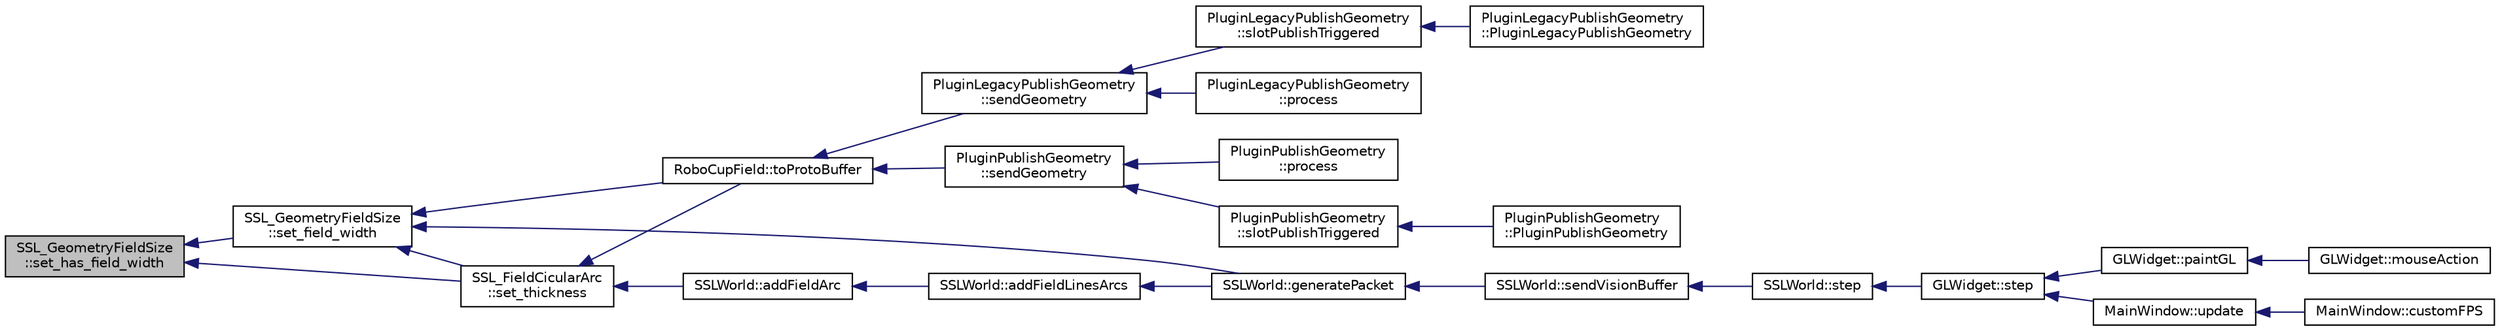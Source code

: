 digraph "SSL_GeometryFieldSize::set_has_field_width"
{
 // INTERACTIVE_SVG=YES
  edge [fontname="Helvetica",fontsize="10",labelfontname="Helvetica",labelfontsize="10"];
  node [fontname="Helvetica",fontsize="10",shape=record];
  rankdir="LR";
  Node1 [label="SSL_GeometryFieldSize\l::set_has_field_width",height=0.2,width=0.4,color="black", fillcolor="grey75", style="filled", fontcolor="black"];
  Node1 -> Node2 [dir="back",color="midnightblue",fontsize="10",style="solid",fontname="Helvetica"];
  Node2 [label="SSL_GeometryFieldSize\l::set_field_width",height=0.2,width=0.4,color="black", fillcolor="white", style="filled",URL="$d2/d30/class_s_s_l___geometry_field_size.html#a1ea3e6b3967ff6a2c363831e77ae8573"];
  Node2 -> Node3 [dir="back",color="midnightblue",fontsize="10",style="solid",fontname="Helvetica"];
  Node3 [label="SSLWorld::generatePacket",height=0.2,width=0.4,color="black", fillcolor="white", style="filled",URL="$d9/d7f/class_s_s_l_world.html#a7c2c8355c0fcb5a54a8829629145377e"];
  Node3 -> Node4 [dir="back",color="midnightblue",fontsize="10",style="solid",fontname="Helvetica"];
  Node4 [label="SSLWorld::sendVisionBuffer",height=0.2,width=0.4,color="black", fillcolor="white", style="filled",URL="$d9/d7f/class_s_s_l_world.html#ac33c379ea009095ee408f55a8e0693f5"];
  Node4 -> Node5 [dir="back",color="midnightblue",fontsize="10",style="solid",fontname="Helvetica"];
  Node5 [label="SSLWorld::step",height=0.2,width=0.4,color="black", fillcolor="white", style="filled",URL="$d9/d7f/class_s_s_l_world.html#a19a89ea3cdc5eeb4176ee4f44c3d1328"];
  Node5 -> Node6 [dir="back",color="midnightblue",fontsize="10",style="solid",fontname="Helvetica"];
  Node6 [label="GLWidget::step",height=0.2,width=0.4,color="black", fillcolor="white", style="filled",URL="$da/d10/class_g_l_widget.html#a655d413639cb45a511baec4d3d4b723c"];
  Node6 -> Node7 [dir="back",color="midnightblue",fontsize="10",style="solid",fontname="Helvetica"];
  Node7 [label="GLWidget::paintGL",height=0.2,width=0.4,color="black", fillcolor="white", style="filled",URL="$da/d10/class_g_l_widget.html#a640b5570cb2b37724fd5b58a77339c5e"];
  Node7 -> Node8 [dir="back",color="midnightblue",fontsize="10",style="solid",fontname="Helvetica"];
  Node8 [label="GLWidget::mouseAction",height=0.2,width=0.4,color="black", fillcolor="white", style="filled",URL="$da/d10/class_g_l_widget.html#ac38cb02e557b2f553c83bb49f26eb50d"];
  Node6 -> Node9 [dir="back",color="midnightblue",fontsize="10",style="solid",fontname="Helvetica"];
  Node9 [label="MainWindow::update",height=0.2,width=0.4,color="black", fillcolor="white", style="filled",URL="$d9/dc6/class_main_window.html#a128f71880d4b9683149023fc46fcc9f8"];
  Node9 -> Node10 [dir="back",color="midnightblue",fontsize="10",style="solid",fontname="Helvetica"];
  Node10 [label="MainWindow::customFPS",height=0.2,width=0.4,color="black", fillcolor="white", style="filled",URL="$d9/dc6/class_main_window.html#a54b84786850165c4e5466bc2e4097810"];
  Node2 -> Node11 [dir="back",color="midnightblue",fontsize="10",style="solid",fontname="Helvetica"];
  Node11 [label="SSL_FieldCicularArc\l::set_thickness",height=0.2,width=0.4,color="black", fillcolor="white", style="filled",URL="$d4/dee/class_s_s_l___field_cicular_arc.html#a7a3b992e2aa4556680b15df054b24ee0"];
  Node11 -> Node12 [dir="back",color="midnightblue",fontsize="10",style="solid",fontname="Helvetica"];
  Node12 [label="SSLWorld::addFieldArc",height=0.2,width=0.4,color="black", fillcolor="white", style="filled",URL="$d9/d7f/class_s_s_l_world.html#a4aae6cd9fd9e800f2b63b879c453e329"];
  Node12 -> Node13 [dir="back",color="midnightblue",fontsize="10",style="solid",fontname="Helvetica"];
  Node13 [label="SSLWorld::addFieldLinesArcs",height=0.2,width=0.4,color="black", fillcolor="white", style="filled",URL="$d9/d7f/class_s_s_l_world.html#ab63b1ae050461721a6ed16b9a61fc97d"];
  Node13 -> Node3 [dir="back",color="midnightblue",fontsize="10",style="solid",fontname="Helvetica"];
  Node11 -> Node14 [dir="back",color="midnightblue",fontsize="10",style="solid",fontname="Helvetica"];
  Node14 [label="RoboCupField::toProtoBuffer",height=0.2,width=0.4,color="black", fillcolor="white", style="filled",URL="$d2/d6f/class_robo_cup_field.html#a7dc325f8d2dfbc14b243d7dab4791cf6"];
  Node14 -> Node15 [dir="back",color="midnightblue",fontsize="10",style="solid",fontname="Helvetica"];
  Node15 [label="PluginPublishGeometry\l::sendGeometry",height=0.2,width=0.4,color="black", fillcolor="white", style="filled",URL="$d5/db6/class_plugin_publish_geometry.html#a4134adf04d9628fca2e8d937dedf80a9"];
  Node15 -> Node16 [dir="back",color="midnightblue",fontsize="10",style="solid",fontname="Helvetica"];
  Node16 [label="PluginPublishGeometry\l::process",height=0.2,width=0.4,color="black", fillcolor="white", style="filled",URL="$d5/db6/class_plugin_publish_geometry.html#af5088ac93beaefa0318196253ddb676d"];
  Node15 -> Node17 [dir="back",color="midnightblue",fontsize="10",style="solid",fontname="Helvetica"];
  Node17 [label="PluginPublishGeometry\l::slotPublishTriggered",height=0.2,width=0.4,color="black", fillcolor="white", style="filled",URL="$d5/db6/class_plugin_publish_geometry.html#ada4c3d82c7d4e71f2518bd6c70e75323"];
  Node17 -> Node18 [dir="back",color="midnightblue",fontsize="10",style="solid",fontname="Helvetica"];
  Node18 [label="PluginPublishGeometry\l::PluginPublishGeometry",height=0.2,width=0.4,color="black", fillcolor="white", style="filled",URL="$d5/db6/class_plugin_publish_geometry.html#a9e882d196592309be7142e9bac31031a"];
  Node14 -> Node19 [dir="back",color="midnightblue",fontsize="10",style="solid",fontname="Helvetica"];
  Node19 [label="PluginLegacyPublishGeometry\l::sendGeometry",height=0.2,width=0.4,color="black", fillcolor="white", style="filled",URL="$da/da8/class_plugin_legacy_publish_geometry.html#ab3a19abff7ed07a1980e2ba3f839b0dc"];
  Node19 -> Node20 [dir="back",color="midnightblue",fontsize="10",style="solid",fontname="Helvetica"];
  Node20 [label="PluginLegacyPublishGeometry\l::process",height=0.2,width=0.4,color="black", fillcolor="white", style="filled",URL="$da/da8/class_plugin_legacy_publish_geometry.html#a1e8cc6b653351ad1c5230b15976cbbe5"];
  Node19 -> Node21 [dir="back",color="midnightblue",fontsize="10",style="solid",fontname="Helvetica"];
  Node21 [label="PluginLegacyPublishGeometry\l::slotPublishTriggered",height=0.2,width=0.4,color="black", fillcolor="white", style="filled",URL="$da/da8/class_plugin_legacy_publish_geometry.html#a298abe557fb26dbb5e147d7e742cbe75"];
  Node21 -> Node22 [dir="back",color="midnightblue",fontsize="10",style="solid",fontname="Helvetica"];
  Node22 [label="PluginLegacyPublishGeometry\l::PluginLegacyPublishGeometry",height=0.2,width=0.4,color="black", fillcolor="white", style="filled",URL="$da/da8/class_plugin_legacy_publish_geometry.html#a1203737efb1d4913ba97729d6d4fb66b"];
  Node2 -> Node14 [dir="back",color="midnightblue",fontsize="10",style="solid",fontname="Helvetica"];
  Node1 -> Node11 [dir="back",color="midnightblue",fontsize="10",style="solid",fontname="Helvetica"];
}

